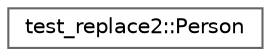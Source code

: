 digraph "类继承关系图"
{
 // LATEX_PDF_SIZE
  bgcolor="transparent";
  edge [fontname=Helvetica,fontsize=10,labelfontname=Helvetica,labelfontsize=10];
  node [fontname=Helvetica,fontsize=10,shape=box,height=0.2,width=0.4];
  rankdir="LR";
  Node0 [id="Node000000",label="test_replace2::Person",height=0.2,width=0.4,color="grey40", fillcolor="white", style="filled",URL="$structtest__replace2_1_1_person.html",tooltip=" "];
}
